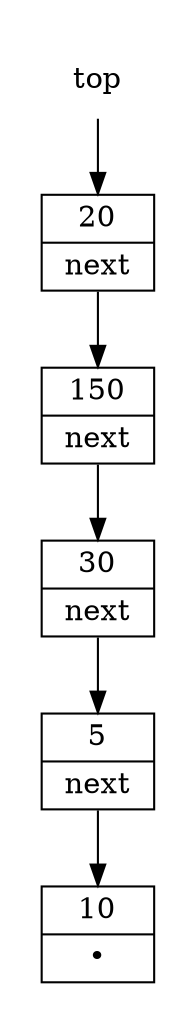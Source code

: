 digraph { rankdir=TB; node [shape=record]; subgraph cluster_0 { rankdir=TB; color=white;
n1 [label="{<data>20|next}"];
n2 [label="{<data>150|next}"];
n3 [label="{<data>30|next}"];
n4 [label="{<data>5|next}"];
n5 [label="{<data>10|&#8226;}"];
n1:s -> n2:n;
n2:s -> n3:n;
n3:s -> n4:n;
n4:s -> n5:n;
  top:s -> n1:data:n [tailclip=false];
  } node [shape=box, fixedsize=true, width=0.35, height=0.30]; top [color=white];
}

